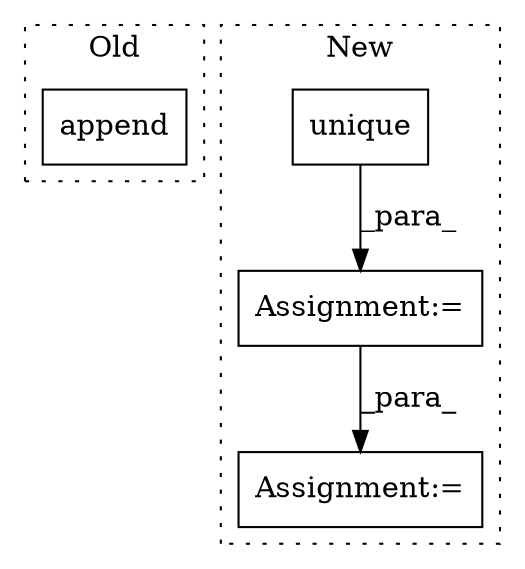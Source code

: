 digraph G {
subgraph cluster0 {
1 [label="append" a="32" s="4346,4361" l="7,1" shape="box"];
label = "Old";
style="dotted";
}
subgraph cluster1 {
2 [label="unique" a="32" s="3862,3875" l="7,1" shape="box"];
3 [label="Assignment:=" a="7" s="3921,4027" l="71,2" shape="box"];
4 [label="Assignment:=" a="7" s="3855" l="1" shape="box"];
label = "New";
style="dotted";
}
2 -> 4 [label="_para_"];
4 -> 3 [label="_para_"];
}
